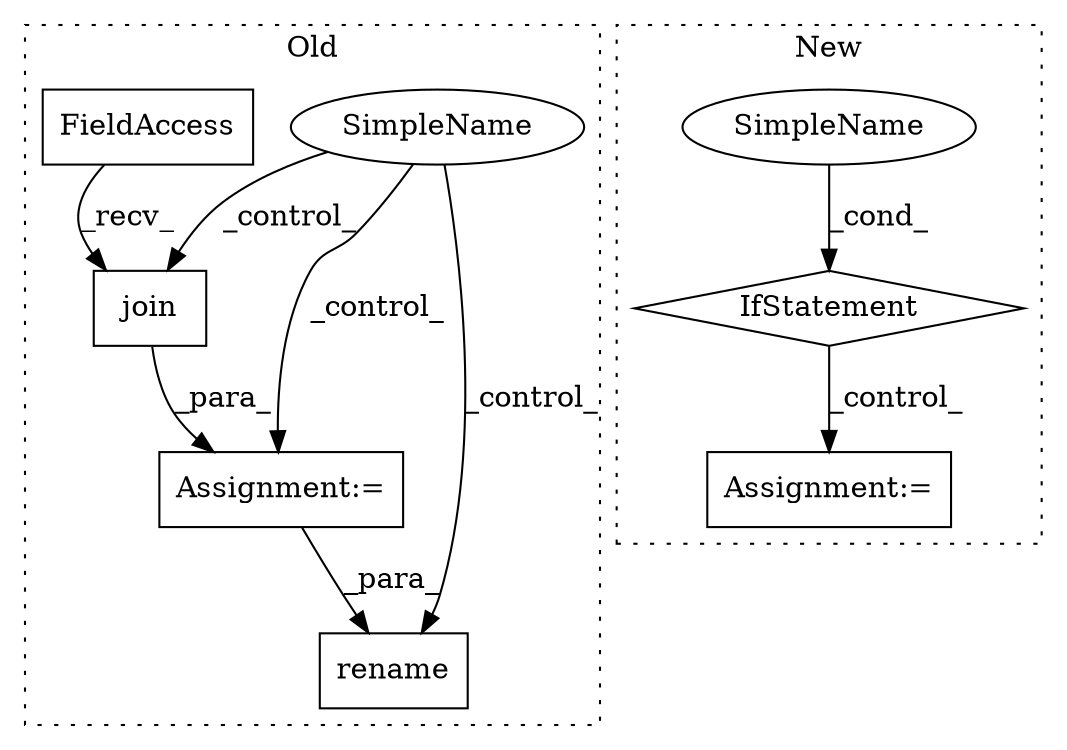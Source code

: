 digraph G {
subgraph cluster0 {
1 [label="rename" a="32" s="1214,1287" l="7,1" shape="box"];
5 [label="join" a="32" s="898,940" l="5,1" shape="box"];
6 [label="FieldAccess" a="22" s="890" l="7" shape="box"];
7 [label="SimpleName" a="42" s="" l="" shape="ellipse"];
8 [label="Assignment:=" a="7" s="889" l="1" shape="box"];
label = "Old";
style="dotted";
}
subgraph cluster1 {
2 [label="IfStatement" a="25" s="507,535" l="4,2" shape="diamond"];
3 [label="Assignment:=" a="7" s="623" l="1" shape="box"];
4 [label="SimpleName" a="42" s="" l="" shape="ellipse"];
label = "New";
style="dotted";
}
2 -> 3 [label="_control_"];
4 -> 2 [label="_cond_"];
5 -> 8 [label="_para_"];
6 -> 5 [label="_recv_"];
7 -> 5 [label="_control_"];
7 -> 1 [label="_control_"];
7 -> 8 [label="_control_"];
8 -> 1 [label="_para_"];
}